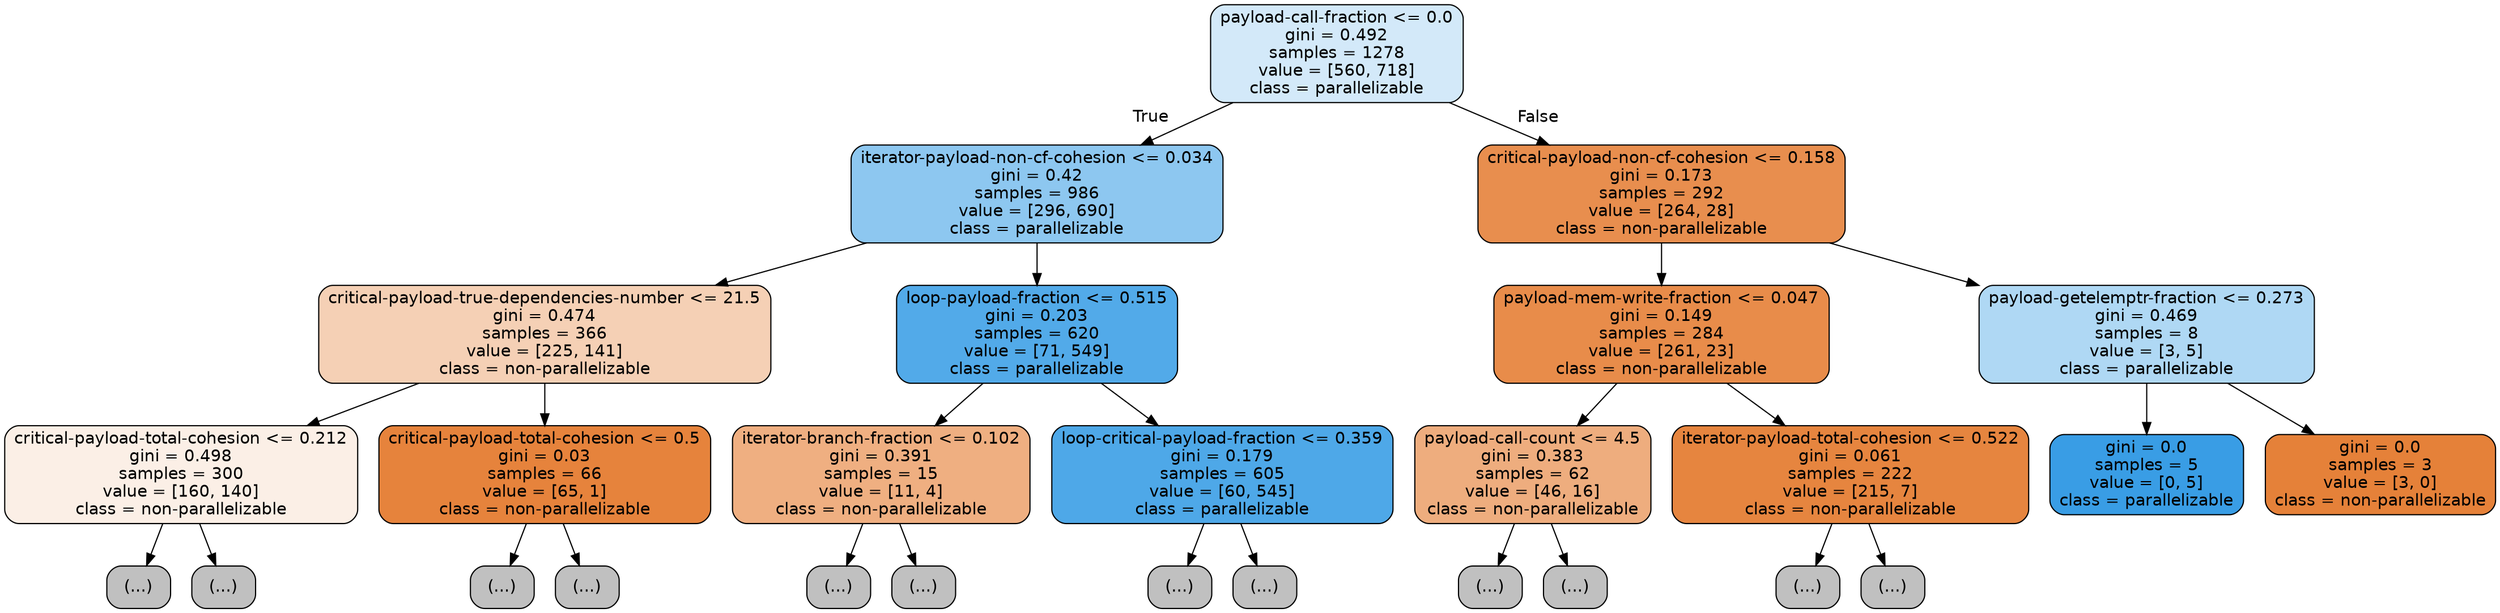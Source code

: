 digraph Tree {
node [shape=box, style="filled, rounded", color="black", fontname=helvetica] ;
edge [fontname=helvetica] ;
0 [label="payload-call-fraction <= 0.0\ngini = 0.492\nsamples = 1278\nvalue = [560, 718]\nclass = parallelizable", fillcolor="#399de538"] ;
1 [label="iterator-payload-non-cf-cohesion <= 0.034\ngini = 0.42\nsamples = 986\nvalue = [296, 690]\nclass = parallelizable", fillcolor="#399de592"] ;
0 -> 1 [labeldistance=2.5, labelangle=45, headlabel="True"] ;
2 [label="critical-payload-true-dependencies-number <= 21.5\ngini = 0.474\nsamples = 366\nvalue = [225, 141]\nclass = non-parallelizable", fillcolor="#e581395f"] ;
1 -> 2 ;
3 [label="critical-payload-total-cohesion <= 0.212\ngini = 0.498\nsamples = 300\nvalue = [160, 140]\nclass = non-parallelizable", fillcolor="#e5813920"] ;
2 -> 3 ;
4 [label="(...)", fillcolor="#C0C0C0"] ;
3 -> 4 ;
41 [label="(...)", fillcolor="#C0C0C0"] ;
3 -> 41 ;
84 [label="critical-payload-total-cohesion <= 0.5\ngini = 0.03\nsamples = 66\nvalue = [65, 1]\nclass = non-parallelizable", fillcolor="#e58139fb"] ;
2 -> 84 ;
85 [label="(...)", fillcolor="#C0C0C0"] ;
84 -> 85 ;
86 [label="(...)", fillcolor="#C0C0C0"] ;
84 -> 86 ;
87 [label="loop-payload-fraction <= 0.515\ngini = 0.203\nsamples = 620\nvalue = [71, 549]\nclass = parallelizable", fillcolor="#399de5de"] ;
1 -> 87 ;
88 [label="iterator-branch-fraction <= 0.102\ngini = 0.391\nsamples = 15\nvalue = [11, 4]\nclass = non-parallelizable", fillcolor="#e58139a2"] ;
87 -> 88 ;
89 [label="(...)", fillcolor="#C0C0C0"] ;
88 -> 89 ;
92 [label="(...)", fillcolor="#C0C0C0"] ;
88 -> 92 ;
95 [label="loop-critical-payload-fraction <= 0.359\ngini = 0.179\nsamples = 605\nvalue = [60, 545]\nclass = parallelizable", fillcolor="#399de5e3"] ;
87 -> 95 ;
96 [label="(...)", fillcolor="#C0C0C0"] ;
95 -> 96 ;
189 [label="(...)", fillcolor="#C0C0C0"] ;
95 -> 189 ;
198 [label="critical-payload-non-cf-cohesion <= 0.158\ngini = 0.173\nsamples = 292\nvalue = [264, 28]\nclass = non-parallelizable", fillcolor="#e58139e4"] ;
0 -> 198 [labeldistance=2.5, labelangle=-45, headlabel="False"] ;
199 [label="payload-mem-write-fraction <= 0.047\ngini = 0.149\nsamples = 284\nvalue = [261, 23]\nclass = non-parallelizable", fillcolor="#e58139e9"] ;
198 -> 199 ;
200 [label="payload-call-count <= 4.5\ngini = 0.383\nsamples = 62\nvalue = [46, 16]\nclass = non-parallelizable", fillcolor="#e58139a6"] ;
199 -> 200 ;
201 [label="(...)", fillcolor="#C0C0C0"] ;
200 -> 201 ;
212 [label="(...)", fillcolor="#C0C0C0"] ;
200 -> 212 ;
215 [label="iterator-payload-total-cohesion <= 0.522\ngini = 0.061\nsamples = 222\nvalue = [215, 7]\nclass = non-parallelizable", fillcolor="#e58139f7"] ;
199 -> 215 ;
216 [label="(...)", fillcolor="#C0C0C0"] ;
215 -> 216 ;
229 [label="(...)", fillcolor="#C0C0C0"] ;
215 -> 229 ;
232 [label="payload-getelemptr-fraction <= 0.273\ngini = 0.469\nsamples = 8\nvalue = [3, 5]\nclass = parallelizable", fillcolor="#399de566"] ;
198 -> 232 ;
233 [label="gini = 0.0\nsamples = 5\nvalue = [0, 5]\nclass = parallelizable", fillcolor="#399de5ff"] ;
232 -> 233 ;
234 [label="gini = 0.0\nsamples = 3\nvalue = [3, 0]\nclass = non-parallelizable", fillcolor="#e58139ff"] ;
232 -> 234 ;
}